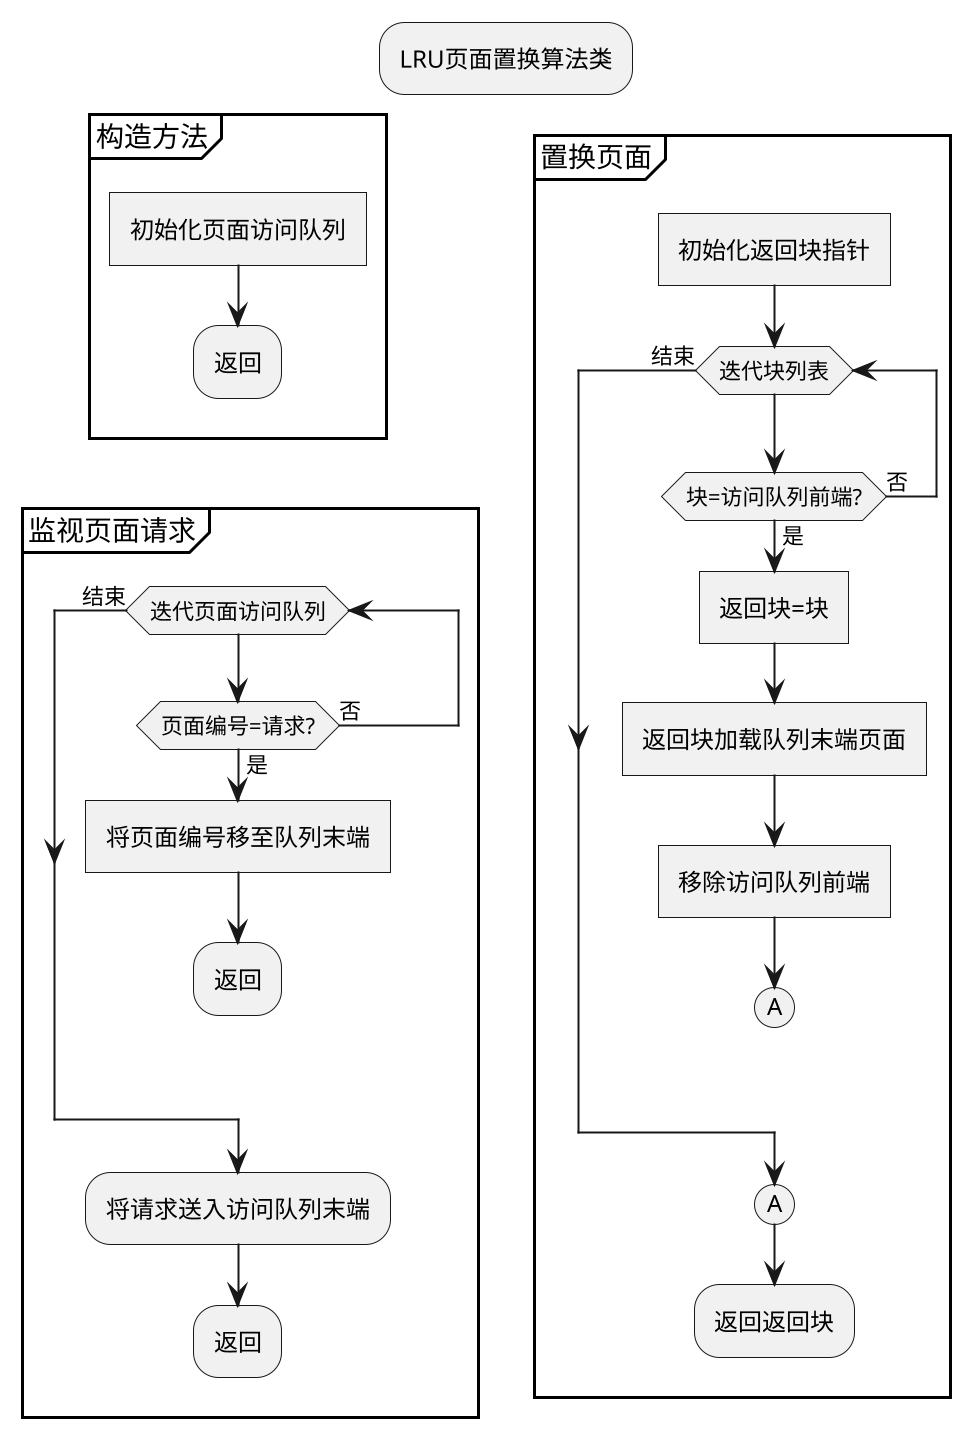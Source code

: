 @startuml
scale 2
:LRU页面置换算法类;
detach
split
    -[hidden]->
    partition 构造方法 {
        :初始化页面访问队列]
        :返回;
        detach
    }
    partition 监视页面请求 {
        while(迭代页面访问队列)is( )
            if(页面编号=请求?)then(是)
                :将页面编号移至队列末端]
                :返回;
                detach
            else(否)
            endif
        endwhile(结束)
        :将请求送入访问队列末端;
        :返回;
        detach
    }
split again
    -[hidden]->
    partition 置换页面 {
        :初始化返回块指针]
            while(迭代块列表)is( )
                if(块=访问队列前端?)then(是)
                    :返回块=块]
                    :返回块加载队列末端页面]
                    :移除访问队列前端]
                    (A)
                    detach
                else(否)
                endif
            endwhile(结束)
        (A)
        :返回返回块;
        detach
    }
end split
@enduml